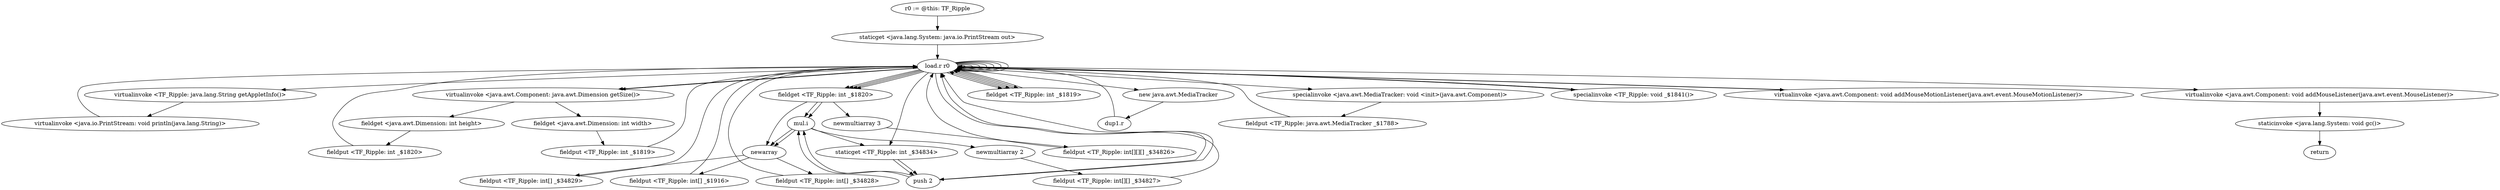digraph "" {
    "r0 := @this: TF_Ripple"
    "staticget <java.lang.System: java.io.PrintStream out>"
    "r0 := @this: TF_Ripple"->"staticget <java.lang.System: java.io.PrintStream out>";
    "load.r r0"
    "staticget <java.lang.System: java.io.PrintStream out>"->"load.r r0";
    "virtualinvoke <TF_Ripple: java.lang.String getAppletInfo()>"
    "load.r r0"->"virtualinvoke <TF_Ripple: java.lang.String getAppletInfo()>";
    "virtualinvoke <java.io.PrintStream: void println(java.lang.String)>"
    "virtualinvoke <TF_Ripple: java.lang.String getAppletInfo()>"->"virtualinvoke <java.io.PrintStream: void println(java.lang.String)>";
    "virtualinvoke <java.io.PrintStream: void println(java.lang.String)>"->"load.r r0";
    "load.r r0"->"load.r r0";
    "virtualinvoke <java.awt.Component: java.awt.Dimension getSize()>"
    "load.r r0"->"virtualinvoke <java.awt.Component: java.awt.Dimension getSize()>";
    "fieldget <java.awt.Dimension: int width>"
    "virtualinvoke <java.awt.Component: java.awt.Dimension getSize()>"->"fieldget <java.awt.Dimension: int width>";
    "fieldput <TF_Ripple: int _$1819>"
    "fieldget <java.awt.Dimension: int width>"->"fieldput <TF_Ripple: int _$1819>";
    "fieldput <TF_Ripple: int _$1819>"->"load.r r0";
    "load.r r0"->"load.r r0";
    "load.r r0"->"virtualinvoke <java.awt.Component: java.awt.Dimension getSize()>";
    "fieldget <java.awt.Dimension: int height>"
    "virtualinvoke <java.awt.Component: java.awt.Dimension getSize()>"->"fieldget <java.awt.Dimension: int height>";
    "fieldput <TF_Ripple: int _$1820>"
    "fieldget <java.awt.Dimension: int height>"->"fieldput <TF_Ripple: int _$1820>";
    "fieldput <TF_Ripple: int _$1820>"->"load.r r0";
    "load.r r0"->"load.r r0";
    "fieldget <TF_Ripple: int _$1820>"
    "load.r r0"->"fieldget <TF_Ripple: int _$1820>";
    "newarray"
    "fieldget <TF_Ripple: int _$1820>"->"newarray";
    "fieldput <TF_Ripple: int[] _$34829>"
    "newarray"->"fieldput <TF_Ripple: int[] _$34829>";
    "fieldput <TF_Ripple: int[] _$34829>"->"load.r r0";
    "load.r r0"->"load.r r0";
    "fieldget <TF_Ripple: int _$1819>"
    "load.r r0"->"fieldget <TF_Ripple: int _$1819>";
    "fieldget <TF_Ripple: int _$1819>"->"load.r r0";
    "load.r r0"->"fieldget <TF_Ripple: int _$1820>";
    "mul.i"
    "fieldget <TF_Ripple: int _$1820>"->"mul.i";
    "mul.i"->"newarray";
    "fieldput <TF_Ripple: int[] _$1916>"
    "newarray"->"fieldput <TF_Ripple: int[] _$1916>";
    "fieldput <TF_Ripple: int[] _$1916>"->"load.r r0";
    "load.r r0"->"load.r r0";
    "load.r r0"->"fieldget <TF_Ripple: int _$1819>";
    "fieldget <TF_Ripple: int _$1819>"->"load.r r0";
    "load.r r0"->"fieldget <TF_Ripple: int _$1820>";
    "fieldget <TF_Ripple: int _$1820>"->"mul.i";
    "mul.i"->"newarray";
    "fieldput <TF_Ripple: int[] _$34828>"
    "newarray"->"fieldput <TF_Ripple: int[] _$34828>";
    "fieldput <TF_Ripple: int[] _$34828>"->"load.r r0";
    "push 2"
    "load.r r0"->"push 2";
    "push 2"->"load.r r0";
    "load.r r0"->"fieldget <TF_Ripple: int _$1819>";
    "fieldget <TF_Ripple: int _$1819>"->"load.r r0";
    "load.r r0"->"fieldget <TF_Ripple: int _$1820>";
    "newmultiarray 3"
    "fieldget <TF_Ripple: int _$1820>"->"newmultiarray 3";
    "fieldput <TF_Ripple: int[][][] _$34826>"
    "newmultiarray 3"->"fieldput <TF_Ripple: int[][][] _$34826>";
    "fieldput <TF_Ripple: int[][][] _$34826>"->"load.r r0";
    "staticget <TF_Ripple: int _$34834>"
    "load.r r0"->"staticget <TF_Ripple: int _$34834>";
    "staticget <TF_Ripple: int _$34834>"->"push 2";
    "push 2"->"mul.i";
    "mul.i"->"staticget <TF_Ripple: int _$34834>";
    "staticget <TF_Ripple: int _$34834>"->"push 2";
    "push 2"->"mul.i";
    "newmultiarray 2"
    "mul.i"->"newmultiarray 2";
    "fieldput <TF_Ripple: int[][] _$34827>"
    "newmultiarray 2"->"fieldput <TF_Ripple: int[][] _$34827>";
    "fieldput <TF_Ripple: int[][] _$34827>"->"load.r r0";
    "new java.awt.MediaTracker"
    "load.r r0"->"new java.awt.MediaTracker";
    "dup1.r"
    "new java.awt.MediaTracker"->"dup1.r";
    "dup1.r"->"load.r r0";
    "specialinvoke <java.awt.MediaTracker: void <init>(java.awt.Component)>"
    "load.r r0"->"specialinvoke <java.awt.MediaTracker: void <init>(java.awt.Component)>";
    "fieldput <TF_Ripple: java.awt.MediaTracker _$1788>"
    "specialinvoke <java.awt.MediaTracker: void <init>(java.awt.Component)>"->"fieldput <TF_Ripple: java.awt.MediaTracker _$1788>";
    "fieldput <TF_Ripple: java.awt.MediaTracker _$1788>"->"load.r r0";
    "specialinvoke <TF_Ripple: void _$1841()>"
    "load.r r0"->"specialinvoke <TF_Ripple: void _$1841()>";
    "specialinvoke <TF_Ripple: void _$1841()>"->"load.r r0";
    "load.r r0"->"load.r r0";
    "virtualinvoke <java.awt.Component: void addMouseMotionListener(java.awt.event.MouseMotionListener)>"
    "load.r r0"->"virtualinvoke <java.awt.Component: void addMouseMotionListener(java.awt.event.MouseMotionListener)>";
    "virtualinvoke <java.awt.Component: void addMouseMotionListener(java.awt.event.MouseMotionListener)>"->"load.r r0";
    "load.r r0"->"load.r r0";
    "virtualinvoke <java.awt.Component: void addMouseListener(java.awt.event.MouseListener)>"
    "load.r r0"->"virtualinvoke <java.awt.Component: void addMouseListener(java.awt.event.MouseListener)>";
    "staticinvoke <java.lang.System: void gc()>"
    "virtualinvoke <java.awt.Component: void addMouseListener(java.awt.event.MouseListener)>"->"staticinvoke <java.lang.System: void gc()>";
    "return"
    "staticinvoke <java.lang.System: void gc()>"->"return";
}
